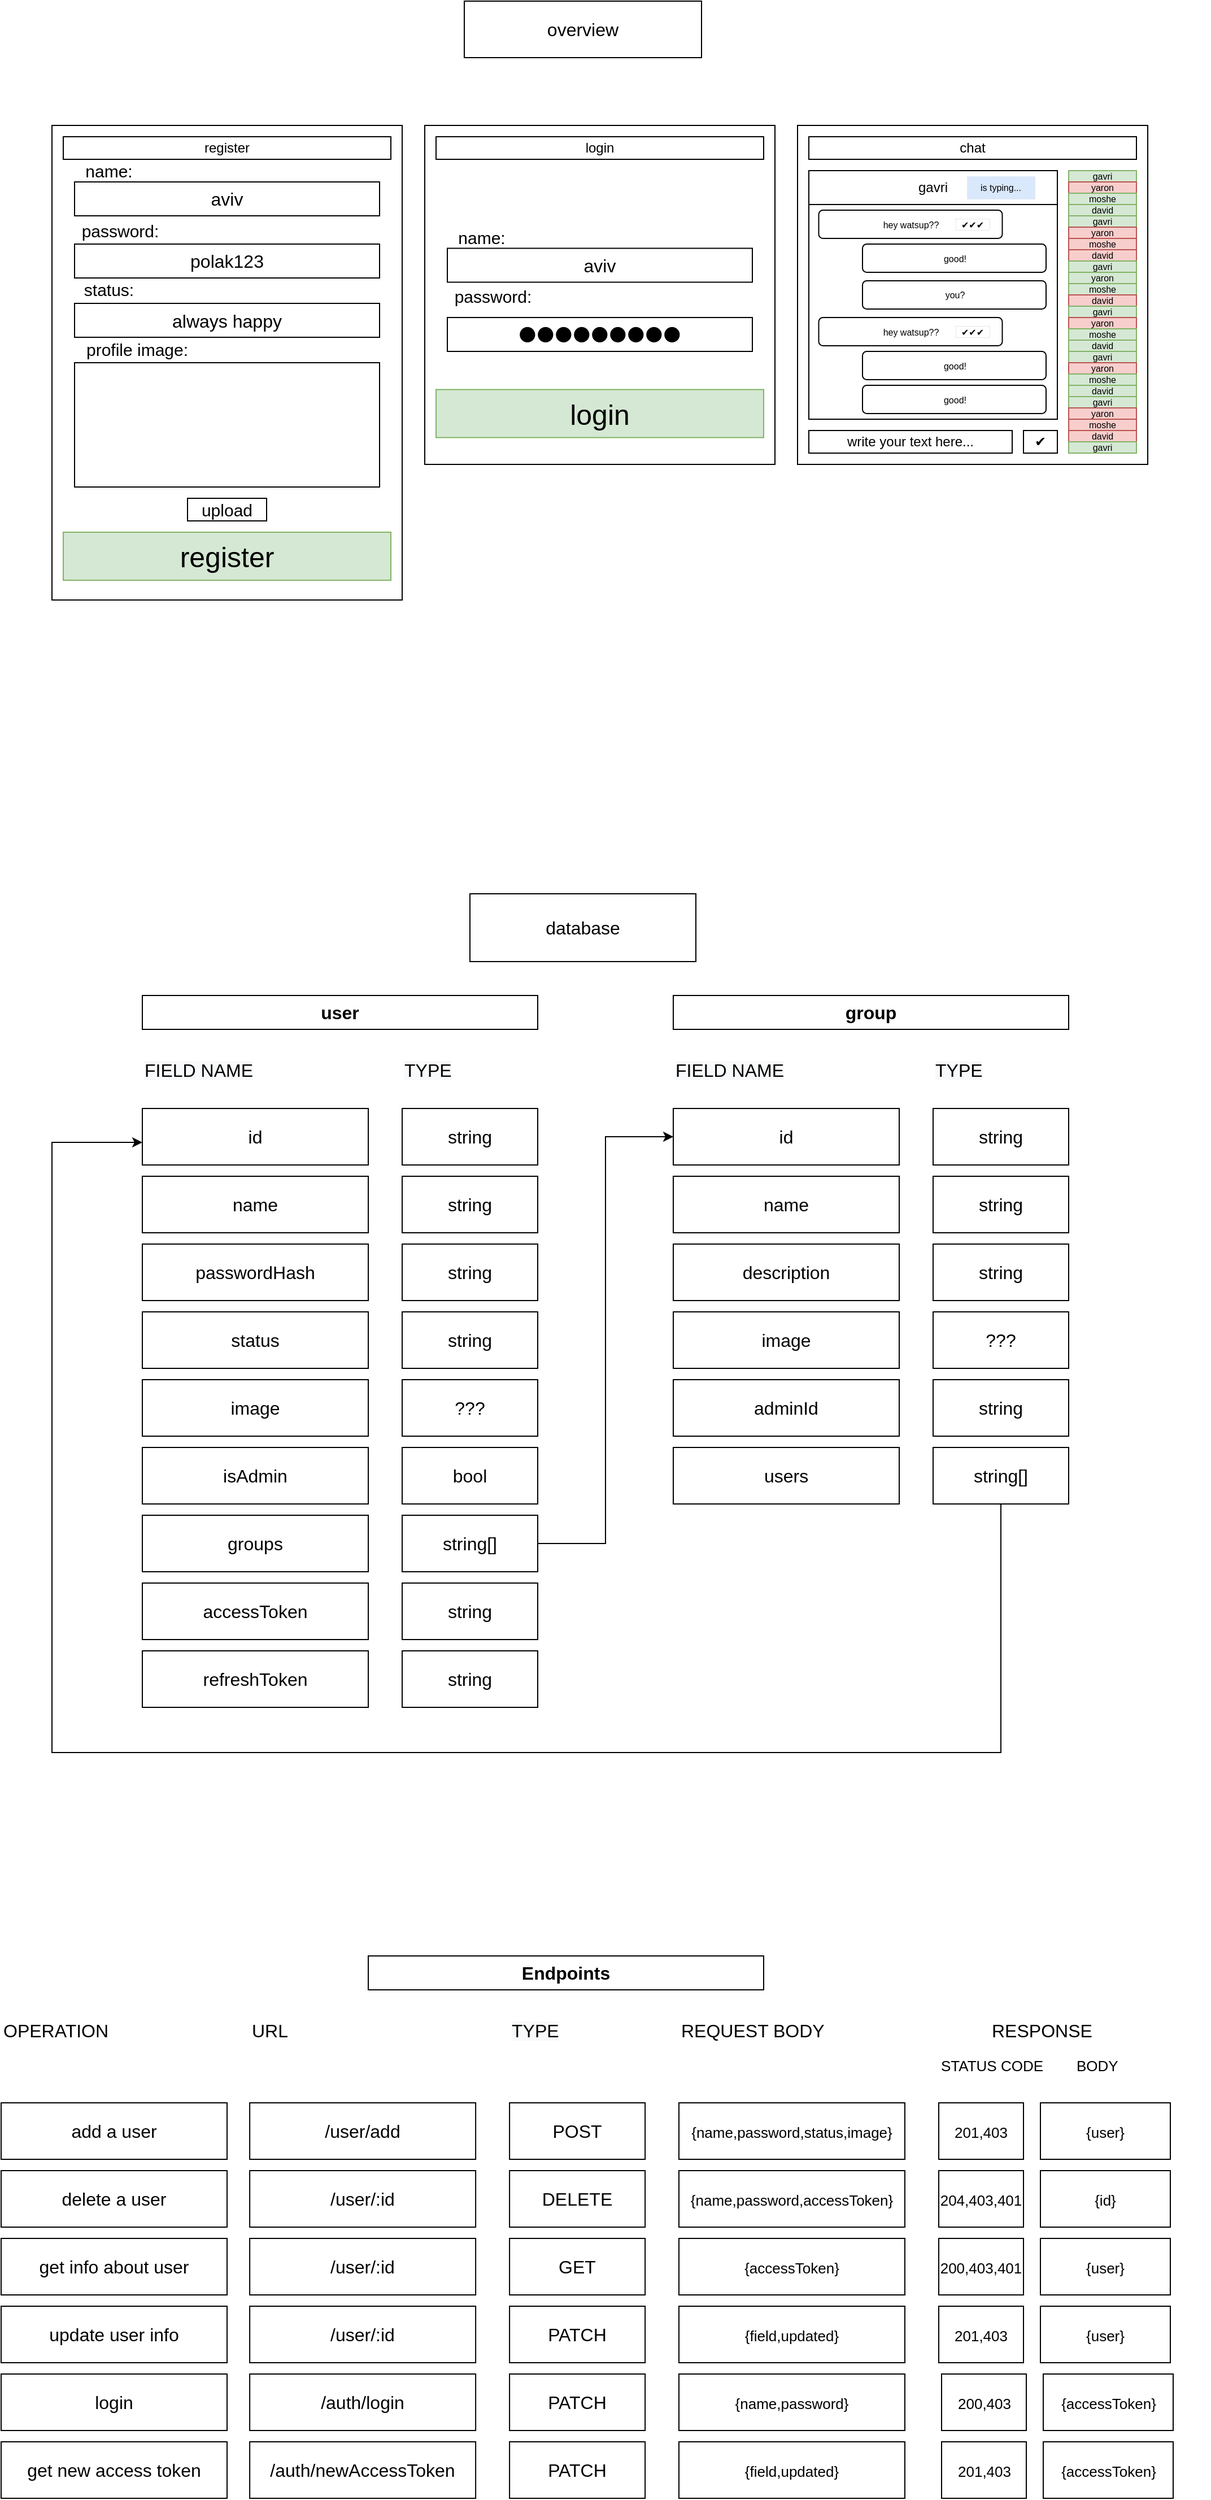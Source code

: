 <mxfile version="15.8.0" type="github">
  <diagram name="Page-1" id="6133507b-19e7-1e82-6fc7-422aa6c4b21f">
    <mxGraphModel dx="1669" dy="922" grid="1" gridSize="10" guides="1" tooltips="1" connect="1" arrows="1" fold="1" page="1" pageScale="1" pageWidth="1100" pageHeight="850" background="none" math="0" shadow="0">
      <root>
        <mxCell id="0" />
        <mxCell id="1" parent="0" />
        <mxCell id="AFFpdQYeHImqbVrOeC9r-11" value="" style="rounded=0;whiteSpace=wrap;html=1;" vertex="1" parent="1">
          <mxGeometry x="80" y="200" width="310" height="420" as="geometry" />
        </mxCell>
        <mxCell id="AFFpdQYeHImqbVrOeC9r-10" value="register" style="rounded=0;whiteSpace=wrap;html=1;" vertex="1" parent="1">
          <mxGeometry x="90" y="210" width="290" height="20" as="geometry" />
        </mxCell>
        <mxCell id="AFFpdQYeHImqbVrOeC9r-129" value="" style="rounded=0;whiteSpace=wrap;html=1;" vertex="1" parent="1">
          <mxGeometry x="740" y="200" width="310" height="300" as="geometry" />
        </mxCell>
        <mxCell id="AFFpdQYeHImqbVrOeC9r-130" value="chat" style="rounded=0;whiteSpace=wrap;html=1;" vertex="1" parent="1">
          <mxGeometry x="750" y="210" width="290" height="20" as="geometry" />
        </mxCell>
        <mxCell id="AFFpdQYeHImqbVrOeC9r-131" value="" style="rounded=0;whiteSpace=wrap;html=1;" vertex="1" parent="1">
          <mxGeometry x="750" y="240" width="220" height="220" as="geometry" />
        </mxCell>
        <mxCell id="AFFpdQYeHImqbVrOeC9r-132" value="" style="rounded=0;whiteSpace=wrap;html=1;strokeWidth=1;fontSize=8;" vertex="1" parent="1">
          <mxGeometry x="980" y="240" width="60" height="250" as="geometry" />
        </mxCell>
        <mxCell id="AFFpdQYeHImqbVrOeC9r-133" value="write your text here..." style="rounded=0;whiteSpace=wrap;html=1;" vertex="1" parent="1">
          <mxGeometry x="750" y="470" width="180" height="20" as="geometry" />
        </mxCell>
        <mxCell id="AFFpdQYeHImqbVrOeC9r-134" value="✔" style="rounded=0;whiteSpace=wrap;html=1;" vertex="1" parent="1">
          <mxGeometry x="940" y="470" width="30" height="20" as="geometry" />
        </mxCell>
        <mxCell id="AFFpdQYeHImqbVrOeC9r-135" value="gavri" style="rounded=0;whiteSpace=wrap;html=1;" vertex="1" parent="1">
          <mxGeometry x="750" y="240" width="220" height="30" as="geometry" />
        </mxCell>
        <mxCell id="AFFpdQYeHImqbVrOeC9r-136" value="gavri" style="rounded=0;whiteSpace=wrap;html=1;fillColor=#d5e8d4;strokeColor=#82b366;strokeWidth=1;fontSize=8;" vertex="1" parent="1">
          <mxGeometry x="980" y="240" width="60" height="10" as="geometry" />
        </mxCell>
        <mxCell id="AFFpdQYeHImqbVrOeC9r-137" value="&lt;span style=&quot;font-size: 8px;&quot;&gt;yaron&lt;/span&gt;" style="rounded=0;whiteSpace=wrap;html=1;fillColor=#f8cecc;strokeColor=#b85450;strokeWidth=1;fontSize=8;" vertex="1" parent="1">
          <mxGeometry x="980" y="250" width="60" height="10" as="geometry" />
        </mxCell>
        <mxCell id="AFFpdQYeHImqbVrOeC9r-138" value="&lt;span style=&quot;font-size: 8px;&quot;&gt;moshe&lt;/span&gt;" style="rounded=0;whiteSpace=wrap;html=1;fillColor=#d5e8d4;strokeColor=#82b366;strokeWidth=1;fontSize=8;" vertex="1" parent="1">
          <mxGeometry x="980" y="260" width="60" height="10" as="geometry" />
        </mxCell>
        <mxCell id="AFFpdQYeHImqbVrOeC9r-139" value="&lt;span style=&quot;font-size: 8px;&quot;&gt;david&lt;/span&gt;" style="rounded=0;whiteSpace=wrap;html=1;fillColor=#d5e8d4;strokeColor=#82b366;strokeWidth=1;fontSize=8;" vertex="1" parent="1">
          <mxGeometry x="980" y="270" width="60" height="10" as="geometry" />
        </mxCell>
        <mxCell id="AFFpdQYeHImqbVrOeC9r-140" value="gavri" style="rounded=0;whiteSpace=wrap;html=1;fillColor=#d5e8d4;strokeColor=#82b366;strokeWidth=1;fontSize=8;" vertex="1" parent="1">
          <mxGeometry x="980" y="280" width="60" height="10" as="geometry" />
        </mxCell>
        <mxCell id="AFFpdQYeHImqbVrOeC9r-141" value="&lt;span style=&quot;font-size: 8px;&quot;&gt;yaron&lt;/span&gt;" style="rounded=0;whiteSpace=wrap;html=1;fillColor=#f8cecc;strokeColor=#b85450;strokeWidth=1;fontSize=8;" vertex="1" parent="1">
          <mxGeometry x="980" y="290" width="60" height="10" as="geometry" />
        </mxCell>
        <mxCell id="AFFpdQYeHImqbVrOeC9r-142" value="&lt;span style=&quot;font-size: 8px;&quot;&gt;moshe&lt;/span&gt;" style="rounded=0;whiteSpace=wrap;html=1;fillColor=#f8cecc;strokeColor=#b85450;strokeWidth=1;fontSize=8;" vertex="1" parent="1">
          <mxGeometry x="980" y="300" width="60" height="10" as="geometry" />
        </mxCell>
        <mxCell id="AFFpdQYeHImqbVrOeC9r-143" value="&lt;span style=&quot;font-size: 8px;&quot;&gt;david&lt;/span&gt;" style="rounded=0;whiteSpace=wrap;html=1;fillColor=#f8cecc;strokeColor=#b85450;strokeWidth=1;fontSize=8;" vertex="1" parent="1">
          <mxGeometry x="980" y="310" width="60" height="10" as="geometry" />
        </mxCell>
        <mxCell id="AFFpdQYeHImqbVrOeC9r-144" value="gavri" style="rounded=0;whiteSpace=wrap;html=1;fillColor=#d5e8d4;strokeColor=#82b366;strokeWidth=1;fontSize=8;" vertex="1" parent="1">
          <mxGeometry x="980" y="320" width="60" height="10" as="geometry" />
        </mxCell>
        <mxCell id="AFFpdQYeHImqbVrOeC9r-145" value="&lt;span style=&quot;font-size: 8px;&quot;&gt;yaron&lt;/span&gt;" style="rounded=0;whiteSpace=wrap;html=1;fillColor=#d5e8d4;strokeColor=#82b366;strokeWidth=1;fontSize=8;" vertex="1" parent="1">
          <mxGeometry x="980" y="330" width="60" height="10" as="geometry" />
        </mxCell>
        <mxCell id="AFFpdQYeHImqbVrOeC9r-146" value="&lt;span style=&quot;font-size: 8px;&quot;&gt;moshe&lt;/span&gt;" style="rounded=0;whiteSpace=wrap;html=1;fillColor=#d5e8d4;strokeColor=#82b366;strokeWidth=1;fontSize=8;" vertex="1" parent="1">
          <mxGeometry x="980" y="340" width="60" height="10" as="geometry" />
        </mxCell>
        <mxCell id="AFFpdQYeHImqbVrOeC9r-147" value="&lt;span style=&quot;font-size: 8px;&quot;&gt;david&lt;/span&gt;" style="rounded=0;whiteSpace=wrap;html=1;fillColor=#f8cecc;strokeColor=#b85450;strokeWidth=1;fontSize=8;" vertex="1" parent="1">
          <mxGeometry x="980" y="350" width="60" height="10" as="geometry" />
        </mxCell>
        <mxCell id="AFFpdQYeHImqbVrOeC9r-148" value="gavri" style="rounded=0;whiteSpace=wrap;html=1;fillColor=#d5e8d4;strokeColor=#82b366;strokeWidth=1;fontSize=8;" vertex="1" parent="1">
          <mxGeometry x="980" y="360" width="60" height="10" as="geometry" />
        </mxCell>
        <mxCell id="AFFpdQYeHImqbVrOeC9r-149" value="&lt;span style=&quot;font-size: 8px;&quot;&gt;yaron&lt;/span&gt;" style="rounded=0;whiteSpace=wrap;html=1;fillColor=#f8cecc;strokeColor=#b85450;strokeWidth=1;fontSize=8;" vertex="1" parent="1">
          <mxGeometry x="980" y="370" width="60" height="10" as="geometry" />
        </mxCell>
        <mxCell id="AFFpdQYeHImqbVrOeC9r-150" value="&lt;span style=&quot;font-size: 8px;&quot;&gt;moshe&lt;/span&gt;" style="rounded=0;whiteSpace=wrap;html=1;fillColor=#d5e8d4;strokeColor=#82b366;strokeWidth=1;fontSize=8;" vertex="1" parent="1">
          <mxGeometry x="980" y="380" width="60" height="10" as="geometry" />
        </mxCell>
        <mxCell id="AFFpdQYeHImqbVrOeC9r-151" value="&lt;span style=&quot;font-size: 8px;&quot;&gt;david&lt;/span&gt;" style="rounded=0;whiteSpace=wrap;html=1;fillColor=#d5e8d4;strokeColor=#82b366;strokeWidth=1;fontSize=8;" vertex="1" parent="1">
          <mxGeometry x="980" y="390" width="60" height="10" as="geometry" />
        </mxCell>
        <mxCell id="AFFpdQYeHImqbVrOeC9r-152" value="gavri" style="rounded=0;whiteSpace=wrap;html=1;fillColor=#d5e8d4;strokeColor=#82b366;strokeWidth=1;fontSize=8;" vertex="1" parent="1">
          <mxGeometry x="980" y="400" width="60" height="10" as="geometry" />
        </mxCell>
        <mxCell id="AFFpdQYeHImqbVrOeC9r-153" value="&lt;span style=&quot;font-size: 8px;&quot;&gt;yaron&lt;/span&gt;" style="rounded=0;whiteSpace=wrap;html=1;fillColor=#f8cecc;strokeColor=#b85450;strokeWidth=1;fontSize=8;" vertex="1" parent="1">
          <mxGeometry x="980" y="410" width="60" height="10" as="geometry" />
        </mxCell>
        <mxCell id="AFFpdQYeHImqbVrOeC9r-154" value="&lt;span style=&quot;font-size: 8px;&quot;&gt;moshe&lt;/span&gt;" style="rounded=0;whiteSpace=wrap;html=1;fillColor=#d5e8d4;strokeColor=#82b366;strokeWidth=1;fontSize=8;" vertex="1" parent="1">
          <mxGeometry x="980" y="420" width="60" height="10" as="geometry" />
        </mxCell>
        <mxCell id="AFFpdQYeHImqbVrOeC9r-155" value="&lt;span style=&quot;font-size: 8px;&quot;&gt;david&lt;/span&gt;" style="rounded=0;whiteSpace=wrap;html=1;fillColor=#d5e8d4;strokeColor=#82b366;strokeWidth=1;fontSize=8;" vertex="1" parent="1">
          <mxGeometry x="980" y="430" width="60" height="10" as="geometry" />
        </mxCell>
        <mxCell id="AFFpdQYeHImqbVrOeC9r-156" value="gavri" style="rounded=0;whiteSpace=wrap;html=1;fillColor=#d5e8d4;strokeColor=#82b366;strokeWidth=1;fontSize=8;" vertex="1" parent="1">
          <mxGeometry x="980" y="440" width="60" height="10" as="geometry" />
        </mxCell>
        <mxCell id="AFFpdQYeHImqbVrOeC9r-157" value="&lt;span style=&quot;font-size: 8px;&quot;&gt;yaron&lt;/span&gt;" style="rounded=0;whiteSpace=wrap;html=1;fillColor=#f8cecc;strokeColor=#b85450;strokeWidth=1;fontSize=8;" vertex="1" parent="1">
          <mxGeometry x="980" y="450" width="60" height="10" as="geometry" />
        </mxCell>
        <mxCell id="AFFpdQYeHImqbVrOeC9r-158" value="&lt;span style=&quot;font-size: 8px;&quot;&gt;moshe&lt;/span&gt;" style="rounded=0;whiteSpace=wrap;html=1;fillColor=#f8cecc;strokeColor=#b85450;strokeWidth=1;fontSize=8;" vertex="1" parent="1">
          <mxGeometry x="980" y="460" width="60" height="10" as="geometry" />
        </mxCell>
        <mxCell id="AFFpdQYeHImqbVrOeC9r-159" value="&lt;span style=&quot;font-size: 8px;&quot;&gt;david&lt;/span&gt;" style="rounded=0;whiteSpace=wrap;html=1;fillColor=#f8cecc;strokeColor=#b85450;strokeWidth=1;fontSize=8;" vertex="1" parent="1">
          <mxGeometry x="980" y="470" width="60" height="10" as="geometry" />
        </mxCell>
        <mxCell id="AFFpdQYeHImqbVrOeC9r-160" value="gavri" style="rounded=0;whiteSpace=wrap;html=1;fillColor=#d5e8d4;strokeColor=#82b366;strokeWidth=1;fontSize=8;" vertex="1" parent="1">
          <mxGeometry x="980" y="480" width="60" height="10" as="geometry" />
        </mxCell>
        <mxCell id="AFFpdQYeHImqbVrOeC9r-161" value="hey watsup??" style="rounded=1;whiteSpace=wrap;html=1;fontSize=8;strokeWidth=1;" vertex="1" parent="1">
          <mxGeometry x="758.75" y="275" width="162.5" height="25" as="geometry" />
        </mxCell>
        <mxCell id="AFFpdQYeHImqbVrOeC9r-162" value="good!" style="rounded=1;whiteSpace=wrap;html=1;fontSize=8;strokeWidth=1;" vertex="1" parent="1">
          <mxGeometry x="797.5" y="305" width="162.5" height="25" as="geometry" />
        </mxCell>
        <mxCell id="AFFpdQYeHImqbVrOeC9r-163" value="you?" style="rounded=1;whiteSpace=wrap;html=1;fontSize=8;strokeWidth=1;" vertex="1" parent="1">
          <mxGeometry x="797.5" y="337.5" width="162.5" height="25" as="geometry" />
        </mxCell>
        <mxCell id="AFFpdQYeHImqbVrOeC9r-164" value="hey watsup??" style="rounded=1;whiteSpace=wrap;html=1;fontSize=8;strokeWidth=1;" vertex="1" parent="1">
          <mxGeometry x="758.75" y="370" width="162.5" height="25" as="geometry" />
        </mxCell>
        <mxCell id="AFFpdQYeHImqbVrOeC9r-165" value="good!" style="rounded=1;whiteSpace=wrap;html=1;fontSize=8;strokeWidth=1;" vertex="1" parent="1">
          <mxGeometry x="797.5" y="400" width="162.5" height="25" as="geometry" />
        </mxCell>
        <mxCell id="AFFpdQYeHImqbVrOeC9r-166" value="good!" style="rounded=1;whiteSpace=wrap;html=1;fontSize=8;strokeWidth=1;" vertex="1" parent="1">
          <mxGeometry x="797.5" y="430" width="162.5" height="25" as="geometry" />
        </mxCell>
        <mxCell id="AFFpdQYeHImqbVrOeC9r-167" value="is typing..." style="rounded=0;whiteSpace=wrap;html=1;fontSize=8;strokeWidth=0;fillColor=#dae8fc;strokeColor=#6c8ebf;" vertex="1" parent="1">
          <mxGeometry x="890" y="245" width="60" height="20" as="geometry" />
        </mxCell>
        <mxCell id="AFFpdQYeHImqbVrOeC9r-168" value="✔✔✔" style="rounded=0;whiteSpace=wrap;html=1;fontSize=8;strokeWidth=0;" vertex="1" parent="1">
          <mxGeometry x="880" y="282.5" width="30" height="10" as="geometry" />
        </mxCell>
        <mxCell id="AFFpdQYeHImqbVrOeC9r-169" value="✔✔✔" style="rounded=0;whiteSpace=wrap;html=1;fontSize=8;strokeWidth=0;" vertex="1" parent="1">
          <mxGeometry x="880" y="377.5" width="30" height="10" as="geometry" />
        </mxCell>
        <mxCell id="AFFpdQYeHImqbVrOeC9r-170" value="&lt;font style=&quot;font-size: 16px&quot;&gt;polak123&lt;/font&gt;" style="rounded=0;whiteSpace=wrap;html=1;fontSize=8;strokeWidth=1;" vertex="1" parent="1">
          <mxGeometry x="100" y="305" width="270" height="30" as="geometry" />
        </mxCell>
        <mxCell id="AFFpdQYeHImqbVrOeC9r-171" value="&lt;font style=&quot;font-size: 25px&quot;&gt;register&lt;/font&gt;" style="rounded=0;whiteSpace=wrap;html=1;fontSize=8;strokeWidth=1;fillColor=#d5e8d4;strokeColor=#82b366;" vertex="1" parent="1">
          <mxGeometry x="90" y="560" width="290" height="42.5" as="geometry" />
        </mxCell>
        <mxCell id="AFFpdQYeHImqbVrOeC9r-175" value="&lt;font style=&quot;font-size: 16px&quot;&gt;aviv&lt;/font&gt;" style="rounded=0;whiteSpace=wrap;html=1;fontSize=7;strokeWidth=1;" vertex="1" parent="1">
          <mxGeometry x="100" y="250" width="270" height="30" as="geometry" />
        </mxCell>
        <mxCell id="AFFpdQYeHImqbVrOeC9r-176" value="&lt;font style=&quot;font-size: 15px&quot;&gt;name:&lt;/font&gt;" style="text;html=1;resizable=0;autosize=1;align=center;verticalAlign=middle;points=[];fillColor=none;strokeColor=none;rounded=0;fontSize=7;" vertex="1" parent="1">
          <mxGeometry x="100" y="230" width="60" height="20" as="geometry" />
        </mxCell>
        <mxCell id="AFFpdQYeHImqbVrOeC9r-177" value="&lt;font style=&quot;font-size: 15px&quot;&gt;password:&lt;/font&gt;" style="text;html=1;resizable=0;autosize=1;align=center;verticalAlign=middle;points=[];fillColor=none;strokeColor=none;rounded=0;fontSize=7;" vertex="1" parent="1">
          <mxGeometry x="100" y="282.5" width="80" height="20" as="geometry" />
        </mxCell>
        <mxCell id="AFFpdQYeHImqbVrOeC9r-180" value="&lt;font style=&quot;font-size: 16px&quot;&gt;always happy&lt;/font&gt;" style="rounded=0;whiteSpace=wrap;html=1;fontSize=8;strokeWidth=1;" vertex="1" parent="1">
          <mxGeometry x="100" y="357.5" width="270" height="30" as="geometry" />
        </mxCell>
        <mxCell id="AFFpdQYeHImqbVrOeC9r-181" value="&lt;font style=&quot;font-size: 15px&quot;&gt;status:&lt;/font&gt;" style="text;html=1;resizable=0;autosize=1;align=center;verticalAlign=middle;points=[];fillColor=none;strokeColor=none;rounded=0;fontSize=7;" vertex="1" parent="1">
          <mxGeometry x="100" y="335" width="60" height="20" as="geometry" />
        </mxCell>
        <mxCell id="AFFpdQYeHImqbVrOeC9r-182" value="" style="rounded=0;whiteSpace=wrap;html=1;fontSize=15;strokeWidth=1;" vertex="1" parent="1">
          <mxGeometry x="100" y="410" width="270" height="110" as="geometry" />
        </mxCell>
        <mxCell id="AFFpdQYeHImqbVrOeC9r-183" value="upload" style="rounded=0;whiteSpace=wrap;html=1;fontSize=15;strokeWidth=1;" vertex="1" parent="1">
          <mxGeometry x="200" y="530" width="70" height="20" as="geometry" />
        </mxCell>
        <mxCell id="AFFpdQYeHImqbVrOeC9r-184" value="&lt;font style=&quot;font-size: 15px&quot;&gt;profile image:&lt;/font&gt;" style="text;html=1;resizable=0;autosize=1;align=center;verticalAlign=middle;points=[];fillColor=none;strokeColor=none;rounded=0;fontSize=7;" vertex="1" parent="1">
          <mxGeometry x="100" y="387.5" width="110" height="20" as="geometry" />
        </mxCell>
        <mxCell id="AFFpdQYeHImqbVrOeC9r-185" value="" style="rounded=0;whiteSpace=wrap;html=1;" vertex="1" parent="1">
          <mxGeometry x="410" y="200" width="310" height="300" as="geometry" />
        </mxCell>
        <mxCell id="AFFpdQYeHImqbVrOeC9r-186" value="login" style="rounded=0;whiteSpace=wrap;html=1;" vertex="1" parent="1">
          <mxGeometry x="420" y="210" width="290" height="20" as="geometry" />
        </mxCell>
        <mxCell id="AFFpdQYeHImqbVrOeC9r-187" value="&lt;span style=&quot;font-size: 16px&quot;&gt;⚫⚫⚫⚫⚫⚫&lt;/span&gt;&lt;span style=&quot;font-size: 16px&quot;&gt;⚫⚫⚫&lt;/span&gt;" style="rounded=0;whiteSpace=wrap;html=1;fontSize=8;strokeWidth=1;" vertex="1" parent="1">
          <mxGeometry x="430" y="370" width="270" height="30" as="geometry" />
        </mxCell>
        <mxCell id="AFFpdQYeHImqbVrOeC9r-188" value="&lt;font style=&quot;font-size: 25px&quot;&gt;login&lt;/font&gt;" style="rounded=0;whiteSpace=wrap;html=1;fontSize=8;strokeWidth=1;fillColor=#d5e8d4;strokeColor=#82b366;" vertex="1" parent="1">
          <mxGeometry x="420" y="433.75" width="290" height="42.5" as="geometry" />
        </mxCell>
        <mxCell id="AFFpdQYeHImqbVrOeC9r-189" value="&lt;font style=&quot;font-size: 16px&quot;&gt;aviv&lt;/font&gt;" style="rounded=0;whiteSpace=wrap;html=1;fontSize=7;strokeWidth=1;" vertex="1" parent="1">
          <mxGeometry x="430" y="308.75" width="270" height="30" as="geometry" />
        </mxCell>
        <mxCell id="AFFpdQYeHImqbVrOeC9r-190" value="&lt;font style=&quot;font-size: 15px&quot;&gt;name:&lt;/font&gt;" style="text;html=1;resizable=0;autosize=1;align=center;verticalAlign=middle;points=[];fillColor=none;strokeColor=none;rounded=0;fontSize=7;" vertex="1" parent="1">
          <mxGeometry x="430" y="288.75" width="60" height="20" as="geometry" />
        </mxCell>
        <mxCell id="AFFpdQYeHImqbVrOeC9r-191" value="&lt;font style=&quot;font-size: 15px&quot;&gt;password:&lt;/font&gt;" style="text;html=1;resizable=0;autosize=1;align=center;verticalAlign=middle;points=[];fillColor=none;strokeColor=none;rounded=0;fontSize=7;" vertex="1" parent="1">
          <mxGeometry x="430" y="341.25" width="80" height="20" as="geometry" />
        </mxCell>
        <mxCell id="AFFpdQYeHImqbVrOeC9r-197" value="overview" style="whiteSpace=wrap;html=1;fontSize=16;strokeWidth=1;" vertex="1" parent="1">
          <mxGeometry x="445" y="90" width="210" height="50" as="geometry" />
        </mxCell>
        <mxCell id="AFFpdQYeHImqbVrOeC9r-198" value="database" style="rounded=0;whiteSpace=wrap;html=1;fontSize=16;strokeWidth=1;" vertex="1" parent="1">
          <mxGeometry x="450" y="880" width="200" height="60" as="geometry" />
        </mxCell>
        <mxCell id="AFFpdQYeHImqbVrOeC9r-199" value="&lt;b&gt;user&lt;/b&gt;" style="rounded=0;whiteSpace=wrap;html=1;fontSize=16;strokeWidth=1;" vertex="1" parent="1">
          <mxGeometry x="160" y="970" width="350" height="30" as="geometry" />
        </mxCell>
        <mxCell id="AFFpdQYeHImqbVrOeC9r-200" value="name" style="rounded=0;whiteSpace=wrap;html=1;fontSize=16;strokeWidth=1;" vertex="1" parent="1">
          <mxGeometry x="160" y="1130" width="200" height="50" as="geometry" />
        </mxCell>
        <mxCell id="AFFpdQYeHImqbVrOeC9r-201" value="string" style="rounded=0;whiteSpace=wrap;html=1;fontSize=16;strokeWidth=1;" vertex="1" parent="1">
          <mxGeometry x="390" y="1130" width="120" height="50" as="geometry" />
        </mxCell>
        <mxCell id="AFFpdQYeHImqbVrOeC9r-202" value="passwordHash" style="rounded=0;whiteSpace=wrap;html=1;fontSize=16;strokeWidth=1;" vertex="1" parent="1">
          <mxGeometry x="160" y="1190" width="200" height="50" as="geometry" />
        </mxCell>
        <mxCell id="AFFpdQYeHImqbVrOeC9r-203" value="string" style="rounded=0;whiteSpace=wrap;html=1;fontSize=16;strokeWidth=1;" vertex="1" parent="1">
          <mxGeometry x="390" y="1190" width="120" height="50" as="geometry" />
        </mxCell>
        <mxCell id="AFFpdQYeHImqbVrOeC9r-204" value="status" style="rounded=0;whiteSpace=wrap;html=1;fontSize=16;strokeWidth=1;" vertex="1" parent="1">
          <mxGeometry x="160" y="1250" width="200" height="50" as="geometry" />
        </mxCell>
        <mxCell id="AFFpdQYeHImqbVrOeC9r-205" value="string" style="rounded=0;whiteSpace=wrap;html=1;fontSize=16;strokeWidth=1;" vertex="1" parent="1">
          <mxGeometry x="390" y="1250" width="120" height="50" as="geometry" />
        </mxCell>
        <mxCell id="AFFpdQYeHImqbVrOeC9r-206" value="image" style="rounded=0;whiteSpace=wrap;html=1;fontSize=16;strokeWidth=1;" vertex="1" parent="1">
          <mxGeometry x="160" y="1310" width="200" height="50" as="geometry" />
        </mxCell>
        <mxCell id="AFFpdQYeHImqbVrOeC9r-207" value="???" style="rounded=0;whiteSpace=wrap;html=1;fontSize=16;strokeWidth=1;" vertex="1" parent="1">
          <mxGeometry x="390" y="1310" width="120" height="50" as="geometry" />
        </mxCell>
        <mxCell id="AFFpdQYeHImqbVrOeC9r-208" value="isAdmin" style="rounded=0;whiteSpace=wrap;html=1;fontSize=16;strokeWidth=1;" vertex="1" parent="1">
          <mxGeometry x="160" y="1370" width="200" height="50" as="geometry" />
        </mxCell>
        <mxCell id="AFFpdQYeHImqbVrOeC9r-209" value="bool" style="rounded=0;whiteSpace=wrap;html=1;fontSize=16;strokeWidth=1;" vertex="1" parent="1">
          <mxGeometry x="390" y="1370" width="120" height="50" as="geometry" />
        </mxCell>
        <mxCell id="AFFpdQYeHImqbVrOeC9r-210" value="id" style="rounded=0;whiteSpace=wrap;html=1;fontSize=16;strokeWidth=1;" vertex="1" parent="1">
          <mxGeometry x="160" y="1070" width="200" height="50" as="geometry" />
        </mxCell>
        <mxCell id="AFFpdQYeHImqbVrOeC9r-211" value="string" style="rounded=0;whiteSpace=wrap;html=1;fontSize=16;strokeWidth=1;" vertex="1" parent="1">
          <mxGeometry x="390" y="1070" width="120" height="50" as="geometry" />
        </mxCell>
        <mxCell id="AFFpdQYeHImqbVrOeC9r-215" value="&lt;span style=&quot;color: rgb(0, 0, 0); font-family: helvetica; font-size: 16px; font-style: normal; font-weight: 400; letter-spacing: normal; text-align: center; text-indent: 0px; text-transform: none; word-spacing: 0px; background-color: rgb(248, 249, 250); display: inline; float: none;&quot;&gt;FIELD NAME&lt;/span&gt;" style="text;whiteSpace=wrap;html=1;fontSize=16;" vertex="1" parent="1">
          <mxGeometry x="160" y="1020" width="120" height="30" as="geometry" />
        </mxCell>
        <mxCell id="AFFpdQYeHImqbVrOeC9r-216" value="&lt;span style=&quot;color: rgb(0 , 0 , 0) ; font-family: &amp;#34;helvetica&amp;#34; ; font-size: 16px ; font-style: normal ; font-weight: 400 ; letter-spacing: normal ; text-align: center ; text-indent: 0px ; text-transform: none ; word-spacing: 0px ; background-color: rgb(248 , 249 , 250) ; display: inline ; float: none&quot;&gt;TYPE&lt;/span&gt;" style="text;whiteSpace=wrap;html=1;fontSize=16;" vertex="1" parent="1">
          <mxGeometry x="390" y="1020" width="120" height="30" as="geometry" />
        </mxCell>
        <mxCell id="AFFpdQYeHImqbVrOeC9r-218" value="groups" style="rounded=0;whiteSpace=wrap;html=1;fontSize=16;strokeWidth=1;" vertex="1" parent="1">
          <mxGeometry x="160" y="1430" width="200" height="50" as="geometry" />
        </mxCell>
        <mxCell id="AFFpdQYeHImqbVrOeC9r-237" style="edgeStyle=orthogonalEdgeStyle;rounded=0;orthogonalLoop=1;jettySize=auto;html=1;exitX=1;exitY=0.5;exitDx=0;exitDy=0;entryX=0;entryY=0.5;entryDx=0;entryDy=0;fontSize=16;" edge="1" parent="1" source="AFFpdQYeHImqbVrOeC9r-219" target="AFFpdQYeHImqbVrOeC9r-231">
          <mxGeometry relative="1" as="geometry" />
        </mxCell>
        <mxCell id="AFFpdQYeHImqbVrOeC9r-219" value="string[]" style="rounded=0;whiteSpace=wrap;html=1;fontSize=16;strokeWidth=1;" vertex="1" parent="1">
          <mxGeometry x="390" y="1430" width="120" height="50" as="geometry" />
        </mxCell>
        <mxCell id="AFFpdQYeHImqbVrOeC9r-220" value="&lt;b&gt;group&lt;/b&gt;" style="rounded=0;whiteSpace=wrap;html=1;fontSize=16;strokeWidth=1;" vertex="1" parent="1">
          <mxGeometry x="630" y="970" width="350" height="30" as="geometry" />
        </mxCell>
        <mxCell id="AFFpdQYeHImqbVrOeC9r-221" value="name" style="rounded=0;whiteSpace=wrap;html=1;fontSize=16;strokeWidth=1;" vertex="1" parent="1">
          <mxGeometry x="630" y="1130" width="200" height="50" as="geometry" />
        </mxCell>
        <mxCell id="AFFpdQYeHImqbVrOeC9r-222" value="string" style="rounded=0;whiteSpace=wrap;html=1;fontSize=16;strokeWidth=1;" vertex="1" parent="1">
          <mxGeometry x="860" y="1130" width="120" height="50" as="geometry" />
        </mxCell>
        <mxCell id="AFFpdQYeHImqbVrOeC9r-225" value="description" style="rounded=0;whiteSpace=wrap;html=1;fontSize=16;strokeWidth=1;" vertex="1" parent="1">
          <mxGeometry x="630" y="1190" width="200" height="50" as="geometry" />
        </mxCell>
        <mxCell id="AFFpdQYeHImqbVrOeC9r-226" value="string" style="rounded=0;whiteSpace=wrap;html=1;fontSize=16;strokeWidth=1;" vertex="1" parent="1">
          <mxGeometry x="860" y="1190" width="120" height="50" as="geometry" />
        </mxCell>
        <mxCell id="AFFpdQYeHImqbVrOeC9r-227" value="image" style="rounded=0;whiteSpace=wrap;html=1;fontSize=16;strokeWidth=1;" vertex="1" parent="1">
          <mxGeometry x="630" y="1250" width="200" height="50" as="geometry" />
        </mxCell>
        <mxCell id="AFFpdQYeHImqbVrOeC9r-228" value="???" style="rounded=0;whiteSpace=wrap;html=1;fontSize=16;strokeWidth=1;" vertex="1" parent="1">
          <mxGeometry x="860" y="1250" width="120" height="50" as="geometry" />
        </mxCell>
        <mxCell id="AFFpdQYeHImqbVrOeC9r-229" value="adminId" style="rounded=0;whiteSpace=wrap;html=1;fontSize=16;strokeWidth=1;" vertex="1" parent="1">
          <mxGeometry x="630" y="1310" width="200" height="50" as="geometry" />
        </mxCell>
        <mxCell id="AFFpdQYeHImqbVrOeC9r-230" value="string" style="rounded=0;whiteSpace=wrap;html=1;fontSize=16;strokeWidth=1;" vertex="1" parent="1">
          <mxGeometry x="860" y="1310" width="120" height="50" as="geometry" />
        </mxCell>
        <mxCell id="AFFpdQYeHImqbVrOeC9r-231" value="id" style="rounded=0;whiteSpace=wrap;html=1;fontSize=16;strokeWidth=1;" vertex="1" parent="1">
          <mxGeometry x="630" y="1070" width="200" height="50" as="geometry" />
        </mxCell>
        <mxCell id="AFFpdQYeHImqbVrOeC9r-232" value="string" style="rounded=0;whiteSpace=wrap;html=1;fontSize=16;strokeWidth=1;" vertex="1" parent="1">
          <mxGeometry x="860" y="1070" width="120" height="50" as="geometry" />
        </mxCell>
        <mxCell id="AFFpdQYeHImqbVrOeC9r-233" value="&lt;span style=&quot;color: rgb(0, 0, 0); font-family: helvetica; font-size: 16px; font-style: normal; font-weight: 400; letter-spacing: normal; text-align: center; text-indent: 0px; text-transform: none; word-spacing: 0px; background-color: rgb(248, 249, 250); display: inline; float: none;&quot;&gt;FIELD NAME&lt;/span&gt;" style="text;whiteSpace=wrap;html=1;fontSize=16;" vertex="1" parent="1">
          <mxGeometry x="630" y="1020" width="120" height="30" as="geometry" />
        </mxCell>
        <mxCell id="AFFpdQYeHImqbVrOeC9r-234" value="&lt;span style=&quot;color: rgb(0 , 0 , 0) ; font-family: &amp;#34;helvetica&amp;#34; ; font-size: 16px ; font-style: normal ; font-weight: 400 ; letter-spacing: normal ; text-align: center ; text-indent: 0px ; text-transform: none ; word-spacing: 0px ; background-color: rgb(248 , 249 , 250) ; display: inline ; float: none&quot;&gt;TYPE&lt;/span&gt;" style="text;whiteSpace=wrap;html=1;fontSize=16;" vertex="1" parent="1">
          <mxGeometry x="860" y="1020" width="120" height="30" as="geometry" />
        </mxCell>
        <mxCell id="AFFpdQYeHImqbVrOeC9r-235" value="users" style="rounded=0;whiteSpace=wrap;html=1;fontSize=16;strokeWidth=1;" vertex="1" parent="1">
          <mxGeometry x="630" y="1370" width="200" height="50" as="geometry" />
        </mxCell>
        <mxCell id="AFFpdQYeHImqbVrOeC9r-238" style="edgeStyle=orthogonalEdgeStyle;rounded=0;orthogonalLoop=1;jettySize=auto;html=1;exitX=0.5;exitY=1;exitDx=0;exitDy=0;fontSize=16;" edge="1" parent="1" source="AFFpdQYeHImqbVrOeC9r-236">
          <mxGeometry relative="1" as="geometry">
            <mxPoint x="160" y="1100" as="targetPoint" />
            <Array as="points">
              <mxPoint x="920" y="1640" />
              <mxPoint x="80" y="1640" />
              <mxPoint x="80" y="1100" />
            </Array>
          </mxGeometry>
        </mxCell>
        <mxCell id="AFFpdQYeHImqbVrOeC9r-236" value="string[]" style="rounded=0;whiteSpace=wrap;html=1;fontSize=16;strokeWidth=1;" vertex="1" parent="1">
          <mxGeometry x="860" y="1370" width="120" height="50" as="geometry" />
        </mxCell>
        <mxCell id="AFFpdQYeHImqbVrOeC9r-241" value="&lt;b&gt;Endpoints&lt;/b&gt;" style="rounded=0;whiteSpace=wrap;html=1;fontSize=16;strokeWidth=1;" vertex="1" parent="1">
          <mxGeometry x="360" y="1820" width="350" height="30" as="geometry" />
        </mxCell>
        <mxCell id="AFFpdQYeHImqbVrOeC9r-242" value="/user/:id" style="rounded=0;whiteSpace=wrap;html=1;fontSize=16;strokeWidth=1;" vertex="1" parent="1">
          <mxGeometry x="255.06" y="2010" width="200" height="50" as="geometry" />
        </mxCell>
        <mxCell id="AFFpdQYeHImqbVrOeC9r-243" value="DELETE" style="rounded=0;whiteSpace=wrap;html=1;fontSize=16;strokeWidth=1;" vertex="1" parent="1">
          <mxGeometry x="485.06" y="2010" width="120" height="50" as="geometry" />
        </mxCell>
        <mxCell id="AFFpdQYeHImqbVrOeC9r-244" value="/user/:id" style="rounded=0;whiteSpace=wrap;html=1;fontSize=16;strokeWidth=1;" vertex="1" parent="1">
          <mxGeometry x="255.06" y="2070" width="200" height="50" as="geometry" />
        </mxCell>
        <mxCell id="AFFpdQYeHImqbVrOeC9r-245" value="GET" style="rounded=0;whiteSpace=wrap;html=1;fontSize=16;strokeWidth=1;" vertex="1" parent="1">
          <mxGeometry x="485.06" y="2070" width="120" height="50" as="geometry" />
        </mxCell>
        <mxCell id="AFFpdQYeHImqbVrOeC9r-246" value="/user/:id" style="rounded=0;whiteSpace=wrap;html=1;fontSize=16;strokeWidth=1;" vertex="1" parent="1">
          <mxGeometry x="255.06" y="2130" width="200" height="50" as="geometry" />
        </mxCell>
        <mxCell id="AFFpdQYeHImqbVrOeC9r-247" value="PATCH" style="rounded=0;whiteSpace=wrap;html=1;fontSize=16;strokeWidth=1;" vertex="1" parent="1">
          <mxGeometry x="485.06" y="2130" width="120" height="50" as="geometry" />
        </mxCell>
        <mxCell id="AFFpdQYeHImqbVrOeC9r-252" value="/user/add" style="rounded=0;whiteSpace=wrap;html=1;fontSize=16;strokeWidth=1;" vertex="1" parent="1">
          <mxGeometry x="255.06" y="1950" width="200" height="50" as="geometry" />
        </mxCell>
        <mxCell id="AFFpdQYeHImqbVrOeC9r-253" value="POST" style="rounded=0;whiteSpace=wrap;html=1;fontSize=16;strokeWidth=1;" vertex="1" parent="1">
          <mxGeometry x="485.06" y="1950" width="120" height="50" as="geometry" />
        </mxCell>
        <mxCell id="AFFpdQYeHImqbVrOeC9r-254" value="&lt;div style=&quot;text-align: center&quot;&gt;&lt;span&gt;&lt;font face=&quot;helvetica&quot;&gt;URL&lt;/font&gt;&lt;/span&gt;&lt;/div&gt;" style="text;whiteSpace=wrap;html=1;fontSize=16;" vertex="1" parent="1">
          <mxGeometry x="255.06" y="1870" width="120" height="30" as="geometry" />
        </mxCell>
        <mxCell id="AFFpdQYeHImqbVrOeC9r-255" value="&lt;span style=&quot;color: rgb(0 , 0 , 0) ; font-family: &amp;#34;helvetica&amp;#34; ; font-size: 16px ; font-style: normal ; font-weight: 400 ; letter-spacing: normal ; text-align: center ; text-indent: 0px ; text-transform: none ; word-spacing: 0px ; background-color: rgb(248 , 249 , 250) ; display: inline ; float: none&quot;&gt;TYPE&lt;/span&gt;" style="text;whiteSpace=wrap;html=1;fontSize=16;" vertex="1" parent="1">
          <mxGeometry x="485.06" y="1870" width="120" height="30" as="geometry" />
        </mxCell>
        <mxCell id="AFFpdQYeHImqbVrOeC9r-275" value="&lt;font style=&quot;font-size: 13px&quot;&gt;{name,password,accessToken}&lt;/font&gt;" style="rounded=0;whiteSpace=wrap;html=1;fontSize=16;strokeWidth=1;" vertex="1" parent="1">
          <mxGeometry x="635" y="2010" width="200" height="50" as="geometry" />
        </mxCell>
        <mxCell id="AFFpdQYeHImqbVrOeC9r-277" value="&lt;font style=&quot;font-size: 13px&quot;&gt;{accessToken}&lt;/font&gt;" style="rounded=0;whiteSpace=wrap;html=1;fontSize=16;strokeWidth=1;" vertex="1" parent="1">
          <mxGeometry x="635" y="2070" width="200" height="50" as="geometry" />
        </mxCell>
        <mxCell id="AFFpdQYeHImqbVrOeC9r-279" value="&lt;font style=&quot;font-size: 13px&quot;&gt;{field,updated}&lt;/font&gt;" style="rounded=0;whiteSpace=wrap;html=1;fontSize=16;strokeWidth=1;" vertex="1" parent="1">
          <mxGeometry x="635" y="2130" width="200" height="50" as="geometry" />
        </mxCell>
        <mxCell id="AFFpdQYeHImqbVrOeC9r-281" value="&lt;font style=&quot;font-size: 13px&quot;&gt;{name,password,status,image}&lt;/font&gt;" style="rounded=0;whiteSpace=wrap;html=1;fontSize=16;strokeWidth=1;" vertex="1" parent="1">
          <mxGeometry x="635" y="1950" width="200" height="50" as="geometry" />
        </mxCell>
        <mxCell id="AFFpdQYeHImqbVrOeC9r-283" value="&lt;div style=&quot;text-align: center&quot;&gt;&lt;span style=&quot;font-family: &amp;#34;helvetica&amp;#34;&quot;&gt;REQUEST BODY&lt;/span&gt;&lt;br&gt;&lt;/div&gt;" style="text;whiteSpace=wrap;html=1;fontSize=16;" vertex="1" parent="1">
          <mxGeometry x="635" y="1870" width="135" height="30" as="geometry" />
        </mxCell>
        <mxCell id="AFFpdQYeHImqbVrOeC9r-285" value="delete a user" style="rounded=0;whiteSpace=wrap;html=1;fontSize=16;strokeWidth=1;" vertex="1" parent="1">
          <mxGeometry x="35" y="2010" width="200" height="50" as="geometry" />
        </mxCell>
        <mxCell id="AFFpdQYeHImqbVrOeC9r-287" value="update user info" style="rounded=0;whiteSpace=wrap;html=1;fontSize=16;strokeWidth=1;" vertex="1" parent="1">
          <mxGeometry x="35" y="2130" width="200" height="50" as="geometry" />
        </mxCell>
        <mxCell id="AFFpdQYeHImqbVrOeC9r-288" value="add a user" style="rounded=0;whiteSpace=wrap;html=1;fontSize=16;strokeWidth=1;" vertex="1" parent="1">
          <mxGeometry x="35" y="1950" width="200" height="50" as="geometry" />
        </mxCell>
        <mxCell id="AFFpdQYeHImqbVrOeC9r-289" value="&lt;div style=&quot;text-align: center&quot;&gt;&lt;font face=&quot;helvetica&quot;&gt;OPERATION&lt;/font&gt;&lt;/div&gt;" style="text;whiteSpace=wrap;html=1;fontSize=16;" vertex="1" parent="1">
          <mxGeometry x="35" y="1870" width="120" height="30" as="geometry" />
        </mxCell>
        <mxCell id="AFFpdQYeHImqbVrOeC9r-290" value="accessToken" style="rounded=0;whiteSpace=wrap;html=1;fontSize=16;strokeWidth=1;" vertex="1" parent="1">
          <mxGeometry x="160" y="1490" width="200" height="50" as="geometry" />
        </mxCell>
        <mxCell id="AFFpdQYeHImqbVrOeC9r-291" value="string" style="rounded=0;whiteSpace=wrap;html=1;fontSize=16;strokeWidth=1;" vertex="1" parent="1">
          <mxGeometry x="390" y="1490" width="120" height="50" as="geometry" />
        </mxCell>
        <mxCell id="AFFpdQYeHImqbVrOeC9r-292" value="refreshToken" style="rounded=0;whiteSpace=wrap;html=1;fontSize=16;strokeWidth=1;" vertex="1" parent="1">
          <mxGeometry x="160" y="1550" width="200" height="50" as="geometry" />
        </mxCell>
        <mxCell id="AFFpdQYeHImqbVrOeC9r-293" value="string" style="rounded=0;whiteSpace=wrap;html=1;fontSize=16;strokeWidth=1;" vertex="1" parent="1">
          <mxGeometry x="390" y="1550" width="120" height="50" as="geometry" />
        </mxCell>
        <mxCell id="AFFpdQYeHImqbVrOeC9r-294" value="/auth/login" style="rounded=0;whiteSpace=wrap;html=1;fontSize=16;strokeWidth=1;" vertex="1" parent="1">
          <mxGeometry x="255.06" y="2190" width="200" height="50" as="geometry" />
        </mxCell>
        <mxCell id="AFFpdQYeHImqbVrOeC9r-295" value="PATCH" style="rounded=0;whiteSpace=wrap;html=1;fontSize=16;strokeWidth=1;" vertex="1" parent="1">
          <mxGeometry x="485.06" y="2190" width="120" height="50" as="geometry" />
        </mxCell>
        <mxCell id="AFFpdQYeHImqbVrOeC9r-296" value="&lt;font style=&quot;font-size: 13px&quot;&gt;{name,password}&lt;/font&gt;" style="rounded=0;whiteSpace=wrap;html=1;fontSize=16;strokeWidth=1;" vertex="1" parent="1">
          <mxGeometry x="635" y="2190" width="200" height="50" as="geometry" />
        </mxCell>
        <mxCell id="AFFpdQYeHImqbVrOeC9r-297" value="login" style="rounded=0;whiteSpace=wrap;html=1;fontSize=16;strokeWidth=1;" vertex="1" parent="1">
          <mxGeometry x="35" y="2190" width="200" height="50" as="geometry" />
        </mxCell>
        <mxCell id="AFFpdQYeHImqbVrOeC9r-301" value="&lt;font style=&quot;font-size: 13px&quot;&gt;201,403&lt;/font&gt;" style="rounded=0;whiteSpace=wrap;html=1;fontSize=16;strokeWidth=1;" vertex="1" parent="1">
          <mxGeometry x="865" y="1950" width="75" height="50" as="geometry" />
        </mxCell>
        <mxCell id="AFFpdQYeHImqbVrOeC9r-303" value="&lt;div style=&quot;text-align: center&quot;&gt;&lt;font face=&quot;helvetica&quot;&gt;RESPONSE&lt;/font&gt;&lt;/div&gt;" style="text;whiteSpace=wrap;html=1;fontSize=16;" vertex="1" parent="1">
          <mxGeometry x="910" y="1870" width="120" height="30" as="geometry" />
        </mxCell>
        <mxCell id="AFFpdQYeHImqbVrOeC9r-304" value="&lt;div style=&quot;text-align: center&quot;&gt;&lt;font face=&quot;helvetica&quot; style=&quot;font-size: 13px&quot;&gt;STATUS CODE&lt;/font&gt;&lt;/div&gt;" style="text;whiteSpace=wrap;html=1;fontSize=16;" vertex="1" parent="1">
          <mxGeometry x="865" y="1900" width="120" height="30" as="geometry" />
        </mxCell>
        <mxCell id="AFFpdQYeHImqbVrOeC9r-305" value="&lt;div style=&quot;text-align: center&quot;&gt;&lt;font face=&quot;helvetica&quot; style=&quot;font-size: 13px&quot;&gt;BODY&lt;/font&gt;&lt;/div&gt;" style="text;whiteSpace=wrap;html=1;fontSize=16;" vertex="1" parent="1">
          <mxGeometry x="985" y="1900" width="120" height="30" as="geometry" />
        </mxCell>
        <mxCell id="AFFpdQYeHImqbVrOeC9r-306" value="&lt;span style=&quot;font-size: 13px&quot;&gt;{user}&lt;/span&gt;" style="rounded=0;whiteSpace=wrap;html=1;fontSize=16;strokeWidth=1;" vertex="1" parent="1">
          <mxGeometry x="955" y="1950" width="115" height="50" as="geometry" />
        </mxCell>
        <mxCell id="AFFpdQYeHImqbVrOeC9r-307" value="&lt;font style=&quot;font-size: 13px&quot;&gt;204,403,401&lt;/font&gt;" style="rounded=0;whiteSpace=wrap;html=1;fontSize=16;strokeWidth=1;" vertex="1" parent="1">
          <mxGeometry x="865" y="2010" width="75" height="50" as="geometry" />
        </mxCell>
        <mxCell id="AFFpdQYeHImqbVrOeC9r-308" value="&lt;span style=&quot;font-size: 13px&quot;&gt;{id}&lt;/span&gt;" style="rounded=0;whiteSpace=wrap;html=1;fontSize=16;strokeWidth=1;" vertex="1" parent="1">
          <mxGeometry x="955" y="2010" width="115" height="50" as="geometry" />
        </mxCell>
        <mxCell id="AFFpdQYeHImqbVrOeC9r-309" value="&lt;font style=&quot;font-size: 13px&quot;&gt;200,403,401&lt;/font&gt;" style="rounded=0;whiteSpace=wrap;html=1;fontSize=16;strokeWidth=1;" vertex="1" parent="1">
          <mxGeometry x="865" y="2070" width="75" height="50" as="geometry" />
        </mxCell>
        <mxCell id="AFFpdQYeHImqbVrOeC9r-310" value="&lt;span style=&quot;font-size: 13px&quot;&gt;{user}&lt;/span&gt;" style="rounded=0;whiteSpace=wrap;html=1;fontSize=16;strokeWidth=1;" vertex="1" parent="1">
          <mxGeometry x="955" y="2070" width="115" height="50" as="geometry" />
        </mxCell>
        <mxCell id="AFFpdQYeHImqbVrOeC9r-311" value="&lt;font style=&quot;font-size: 13px&quot;&gt;201,403&lt;/font&gt;" style="rounded=0;whiteSpace=wrap;html=1;fontSize=16;strokeWidth=1;" vertex="1" parent="1">
          <mxGeometry x="865" y="2130" width="75" height="50" as="geometry" />
        </mxCell>
        <mxCell id="AFFpdQYeHImqbVrOeC9r-312" value="&lt;span style=&quot;font-size: 13px&quot;&gt;{user}&lt;/span&gt;" style="rounded=0;whiteSpace=wrap;html=1;fontSize=16;strokeWidth=1;" vertex="1" parent="1">
          <mxGeometry x="955" y="2130" width="115" height="50" as="geometry" />
        </mxCell>
        <mxCell id="AFFpdQYeHImqbVrOeC9r-313" value="&lt;font style=&quot;font-size: 13px&quot;&gt;200,403&lt;/font&gt;" style="rounded=0;whiteSpace=wrap;html=1;fontSize=16;strokeWidth=1;" vertex="1" parent="1">
          <mxGeometry x="867.5" y="2190" width="75" height="50" as="geometry" />
        </mxCell>
        <mxCell id="AFFpdQYeHImqbVrOeC9r-314" value="&lt;span style=&quot;font-size: 13px&quot;&gt;{accessToken}&lt;/span&gt;" style="rounded=0;whiteSpace=wrap;html=1;fontSize=16;strokeWidth=1;" vertex="1" parent="1">
          <mxGeometry x="957.5" y="2190" width="115" height="50" as="geometry" />
        </mxCell>
        <mxCell id="AFFpdQYeHImqbVrOeC9r-319" value="get info about user" style="rounded=0;whiteSpace=wrap;html=1;fontSize=16;strokeWidth=1;" vertex="1" parent="1">
          <mxGeometry x="35" y="2070" width="200" height="50" as="geometry" />
        </mxCell>
        <mxCell id="AFFpdQYeHImqbVrOeC9r-320" value="/auth/newAccessToken" style="rounded=0;whiteSpace=wrap;html=1;fontSize=16;strokeWidth=1;" vertex="1" parent="1">
          <mxGeometry x="255.06" y="2250" width="200" height="50" as="geometry" />
        </mxCell>
        <mxCell id="AFFpdQYeHImqbVrOeC9r-321" value="PATCH" style="rounded=0;whiteSpace=wrap;html=1;fontSize=16;strokeWidth=1;" vertex="1" parent="1">
          <mxGeometry x="485.06" y="2250" width="120" height="50" as="geometry" />
        </mxCell>
        <mxCell id="AFFpdQYeHImqbVrOeC9r-322" value="&lt;font style=&quot;font-size: 13px&quot;&gt;{field,updated}&lt;/font&gt;" style="rounded=0;whiteSpace=wrap;html=1;fontSize=16;strokeWidth=1;" vertex="1" parent="1">
          <mxGeometry x="635" y="2250" width="200" height="50" as="geometry" />
        </mxCell>
        <mxCell id="AFFpdQYeHImqbVrOeC9r-323" value="get new access token" style="rounded=0;whiteSpace=wrap;html=1;fontSize=16;strokeWidth=1;" vertex="1" parent="1">
          <mxGeometry x="35" y="2250" width="200" height="50" as="geometry" />
        </mxCell>
        <mxCell id="AFFpdQYeHImqbVrOeC9r-324" value="&lt;font style=&quot;font-size: 13px&quot;&gt;201,403&lt;/font&gt;" style="rounded=0;whiteSpace=wrap;html=1;fontSize=16;strokeWidth=1;" vertex="1" parent="1">
          <mxGeometry x="867.5" y="2250" width="75" height="50" as="geometry" />
        </mxCell>
        <mxCell id="AFFpdQYeHImqbVrOeC9r-325" value="&lt;span style=&quot;font-size: 13px&quot;&gt;{accessToken}&lt;/span&gt;" style="rounded=0;whiteSpace=wrap;html=1;fontSize=16;strokeWidth=1;" vertex="1" parent="1">
          <mxGeometry x="957.5" y="2250" width="115" height="50" as="geometry" />
        </mxCell>
      </root>
    </mxGraphModel>
  </diagram>
</mxfile>
